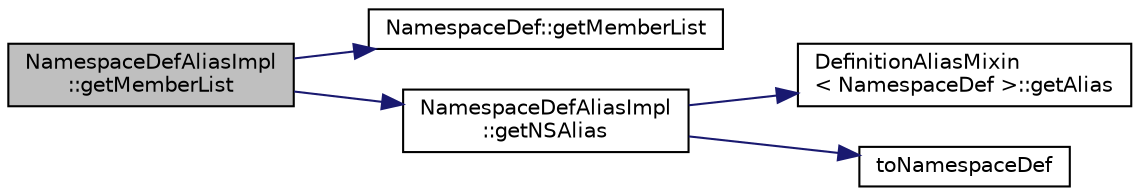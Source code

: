 digraph "NamespaceDefAliasImpl::getMemberList"
{
 // LATEX_PDF_SIZE
  edge [fontname="Helvetica",fontsize="10",labelfontname="Helvetica",labelfontsize="10"];
  node [fontname="Helvetica",fontsize="10",shape=record];
  rankdir="LR";
  Node1 [label="NamespaceDefAliasImpl\l::getMemberList",height=0.2,width=0.4,color="black", fillcolor="grey75", style="filled", fontcolor="black",tooltip=" "];
  Node1 -> Node2 [color="midnightblue",fontsize="10",style="solid"];
  Node2 [label="NamespaceDef::getMemberList",height=0.2,width=0.4,color="black", fillcolor="white", style="filled",URL="$classNamespaceDef.html#a2a67c423c453ef9275729a7e9b5b4b07",tooltip=" "];
  Node1 -> Node3 [color="midnightblue",fontsize="10",style="solid"];
  Node3 [label="NamespaceDefAliasImpl\l::getNSAlias",height=0.2,width=0.4,color="black", fillcolor="white", style="filled",URL="$classNamespaceDefAliasImpl.html#a5be38caca7bbb8eb32defba1f26a15b0",tooltip=" "];
  Node3 -> Node4 [color="midnightblue",fontsize="10",style="solid"];
  Node4 [label="DefinitionAliasMixin\l\< NamespaceDef \>::getAlias",height=0.2,width=0.4,color="black", fillcolor="white", style="filled",URL="$classDefinitionAliasMixin.html#a69970921105b4e7d6aebca0b297a9393",tooltip=" "];
  Node3 -> Node5 [color="midnightblue",fontsize="10",style="solid"];
  Node5 [label="toNamespaceDef",height=0.2,width=0.4,color="black", fillcolor="white", style="filled",URL="$namespacedef_8cpp.html#ae303e4de18684cb3d0c72d936cc0654f",tooltip=" "];
}
